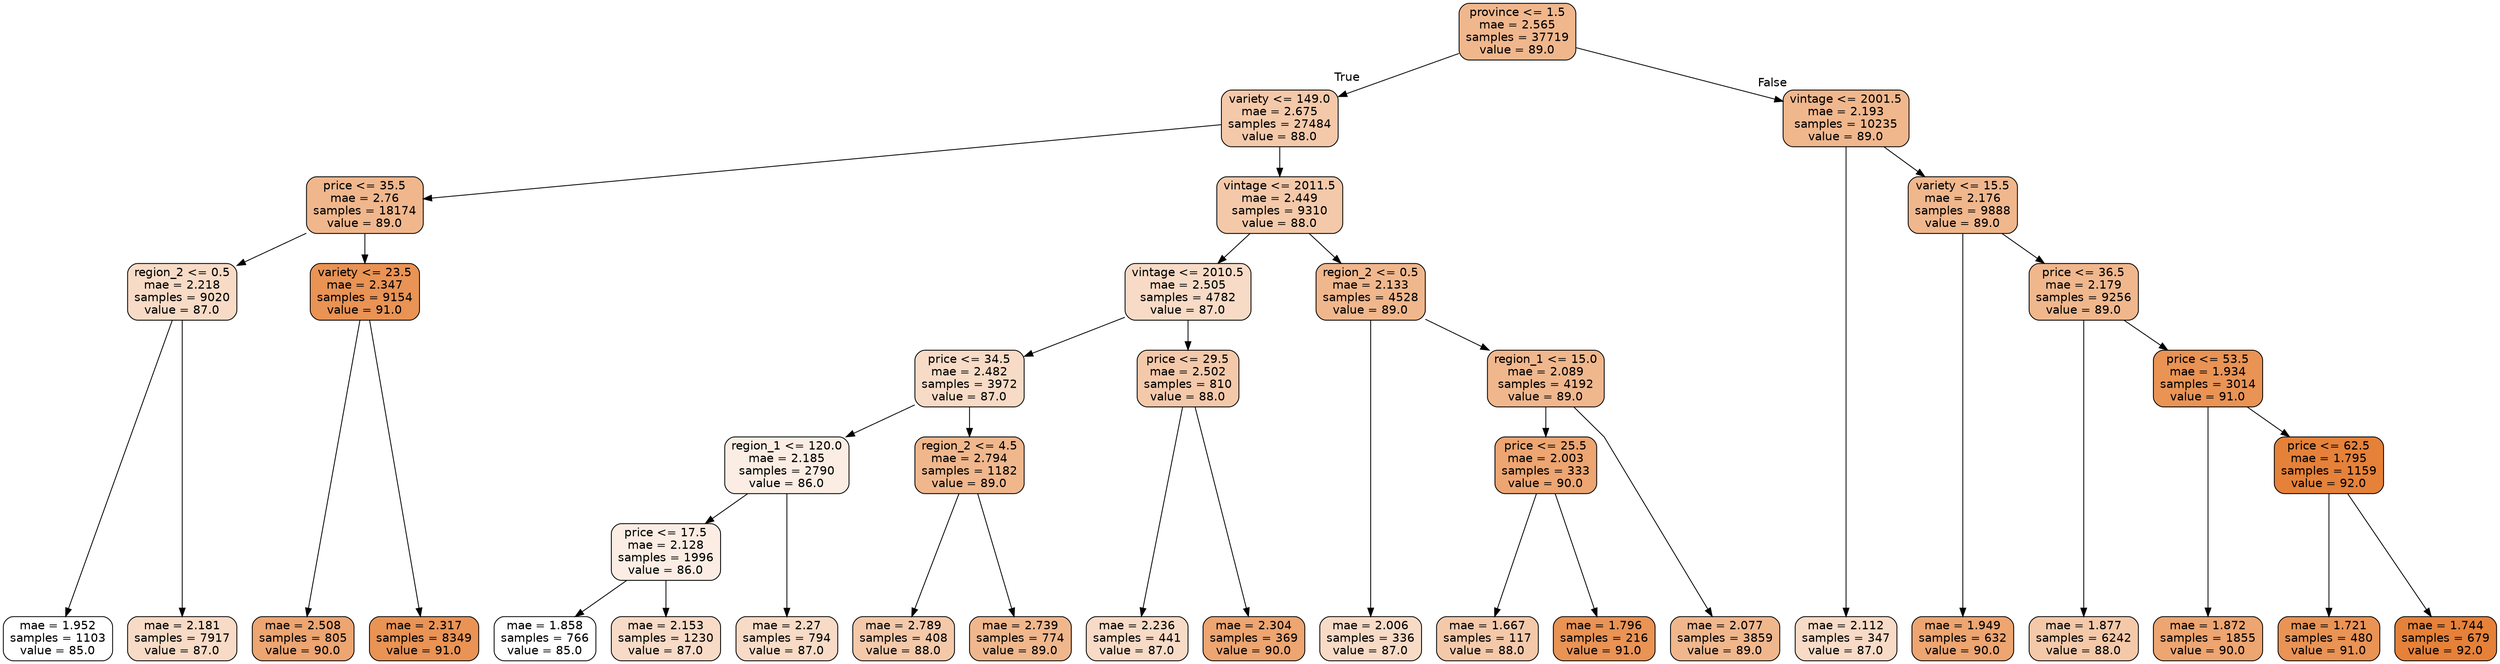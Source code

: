 digraph Tree {
node [shape=box, style="filled, rounded", color="black", fontname=helvetica] ;
graph [ranksep=equally, splines=polyline] ;
edge [fontname=helvetica] ;
0 [label="province <= 1.5\nmae = 2.565\nsamples = 37719\nvalue = 89.0", fillcolor="#e5813992"] ;
1 [label="variety <= 149.0\nmae = 2.675\nsamples = 27484\nvalue = 88.0", fillcolor="#e581396d"] ;
0 -> 1 [labeldistance=2.5, labelangle=45, headlabel="True"] ;
3 [label="price <= 35.5\nmae = 2.76\nsamples = 18174\nvalue = 89.0", fillcolor="#e5813992"] ;
1 -> 3 ;
5 [label="region_2 <= 0.5\nmae = 2.218\nsamples = 9020\nvalue = 87.0", fillcolor="#e5813949"] ;
3 -> 5 ;
9 [label="mae = 1.952\nsamples = 1103\nvalue = 85.0", fillcolor="#e5813900"] ;
5 -> 9 ;
10 [label="mae = 2.181\nsamples = 7917\nvalue = 87.0", fillcolor="#e5813949"] ;
5 -> 10 ;
6 [label="variety <= 23.5\nmae = 2.347\nsamples = 9154\nvalue = 91.0", fillcolor="#e58139db"] ;
3 -> 6 ;
21 [label="mae = 2.508\nsamples = 805\nvalue = 90.0", fillcolor="#e58139b6"] ;
6 -> 21 ;
22 [label="mae = 2.317\nsamples = 8349\nvalue = 91.0", fillcolor="#e58139db"] ;
6 -> 22 ;
4 [label="vintage <= 2011.5\nmae = 2.449\nsamples = 9310\nvalue = 88.0", fillcolor="#e581396d"] ;
1 -> 4 ;
7 [label="vintage <= 2010.5\nmae = 2.505\nsamples = 4782\nvalue = 87.0", fillcolor="#e5813949"] ;
4 -> 7 ;
23 [label="price <= 34.5\nmae = 2.482\nsamples = 3972\nvalue = 87.0", fillcolor="#e5813949"] ;
7 -> 23 ;
25 [label="region_1 <= 120.0\nmae = 2.185\nsamples = 2790\nvalue = 86.0", fillcolor="#e5813924"] ;
23 -> 25 ;
35 [label="price <= 17.5\nmae = 2.128\nsamples = 1996\nvalue = 86.0", fillcolor="#e5813924"] ;
25 -> 35 ;
37 [label="mae = 1.858\nsamples = 766\nvalue = 85.0", fillcolor="#e5813900"] ;
35 -> 37 ;
38 [label="mae = 2.153\nsamples = 1230\nvalue = 87.0", fillcolor="#e5813949"] ;
35 -> 38 ;
36 [label="mae = 2.27\nsamples = 794\nvalue = 87.0", fillcolor="#e5813949"] ;
25 -> 36 ;
26 [label="region_2 <= 4.5\nmae = 2.794\nsamples = 1182\nvalue = 89.0", fillcolor="#e5813992"] ;
23 -> 26 ;
39 [label="mae = 2.789\nsamples = 408\nvalue = 88.0", fillcolor="#e581396d"] ;
26 -> 39 ;
40 [label="mae = 2.739\nsamples = 774\nvalue = 89.0", fillcolor="#e5813992"] ;
26 -> 40 ;
24 [label="price <= 29.5\nmae = 2.502\nsamples = 810\nvalue = 88.0", fillcolor="#e581396d"] ;
7 -> 24 ;
27 [label="mae = 2.236\nsamples = 441\nvalue = 87.0", fillcolor="#e5813949"] ;
24 -> 27 ;
28 [label="mae = 2.304\nsamples = 369\nvalue = 90.0", fillcolor="#e58139b6"] ;
24 -> 28 ;
8 [label="region_2 <= 0.5\nmae = 2.133\nsamples = 4528\nvalue = 89.0", fillcolor="#e5813992"] ;
4 -> 8 ;
11 [label="mae = 2.006\nsamples = 336\nvalue = 87.0", fillcolor="#e5813949"] ;
8 -> 11 ;
12 [label="region_1 <= 15.0\nmae = 2.089\nsamples = 4192\nvalue = 89.0", fillcolor="#e5813992"] ;
8 -> 12 ;
29 [label="price <= 25.5\nmae = 2.003\nsamples = 333\nvalue = 90.0", fillcolor="#e58139b6"] ;
12 -> 29 ;
31 [label="mae = 1.667\nsamples = 117\nvalue = 88.0", fillcolor="#e581396d"] ;
29 -> 31 ;
32 [label="mae = 1.796\nsamples = 216\nvalue = 91.0", fillcolor="#e58139db"] ;
29 -> 32 ;
30 [label="mae = 2.077\nsamples = 3859\nvalue = 89.0", fillcolor="#e5813992"] ;
12 -> 30 ;
2 [label="vintage <= 2001.5\nmae = 2.193\nsamples = 10235\nvalue = 89.0", fillcolor="#e5813992"] ;
0 -> 2 [labeldistance=2.5, labelangle=-45, headlabel="False"] ;
13 [label="mae = 2.112\nsamples = 347\nvalue = 87.0", fillcolor="#e5813949"] ;
2 -> 13 ;
14 [label="variety <= 15.5\nmae = 2.176\nsamples = 9888\nvalue = 89.0", fillcolor="#e5813992"] ;
2 -> 14 ;
15 [label="mae = 1.949\nsamples = 632\nvalue = 90.0", fillcolor="#e58139b6"] ;
14 -> 15 ;
16 [label="price <= 36.5\nmae = 2.179\nsamples = 9256\nvalue = 89.0", fillcolor="#e5813992"] ;
14 -> 16 ;
17 [label="mae = 1.877\nsamples = 6242\nvalue = 88.0", fillcolor="#e581396d"] ;
16 -> 17 ;
18 [label="price <= 53.5\nmae = 1.934\nsamples = 3014\nvalue = 91.0", fillcolor="#e58139db"] ;
16 -> 18 ;
19 [label="mae = 1.872\nsamples = 1855\nvalue = 90.0", fillcolor="#e58139b6"] ;
18 -> 19 ;
20 [label="price <= 62.5\nmae = 1.795\nsamples = 1159\nvalue = 92.0", fillcolor="#e58139ff"] ;
18 -> 20 ;
33 [label="mae = 1.721\nsamples = 480\nvalue = 91.0", fillcolor="#e58139db"] ;
20 -> 33 ;
34 [label="mae = 1.744\nsamples = 679\nvalue = 92.0", fillcolor="#e58139ff"] ;
20 -> 34 ;
{rank=same ; 0} ;
{rank=same ; 1; 2} ;
{rank=same ; 3; 4; 14} ;
{rank=same ; 5; 6; 7; 8; 16} ;
{rank=same ; 23; 24; 12; 18} ;
{rank=same ; 25; 26; 29; 20} ;
{rank=same ; 35} ;
{rank=same ; 9; 10; 21; 22; 37; 38; 36; 39; 40; 27; 28; 11; 31; 32; 30; 13; 15; 17; 19; 33; 34} ;
}